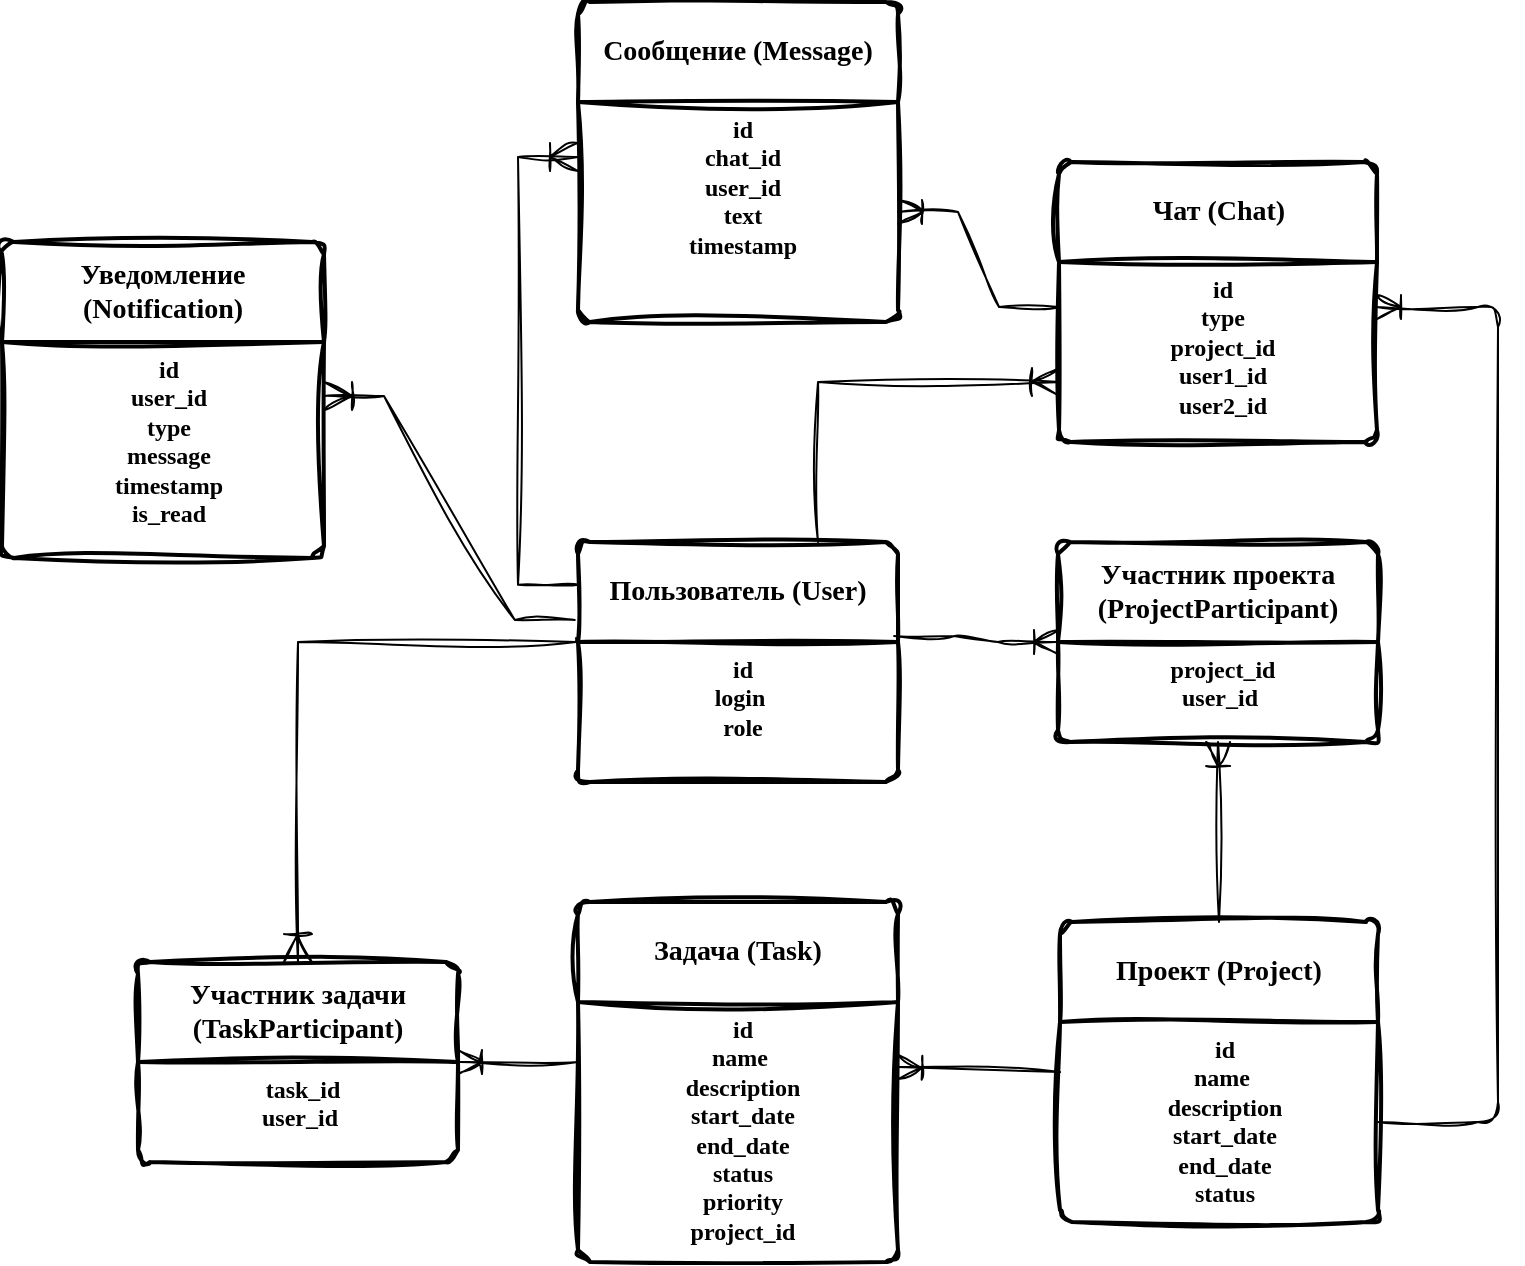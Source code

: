 <mxfile version="24.7.17">
  <diagram name="Страница — 1" id="15N3o2uxonAEyo5rQq01">
    <mxGraphModel dx="1693" dy="1279" grid="0" gridSize="10" guides="1" tooltips="1" connect="1" arrows="1" fold="1" page="0" pageScale="1" pageWidth="827" pageHeight="1169" math="0" shadow="0">
      <root>
        <mxCell id="0" />
        <mxCell id="1" parent="0" />
        <mxCell id="CXMXcDEyWPbT2FRxD61T-2" value="Пользователь (User)" style="swimlane;childLayout=stackLayout;horizontal=1;startSize=50;horizontalStack=0;rounded=1;fontSize=14;fontStyle=1;strokeWidth=2;resizeParent=0;resizeLast=1;shadow=0;dashed=0;align=center;arcSize=4;labelBackgroundColor=none;sketch=1;curveFitting=1;jiggle=2;fontFamily=Comic Sans MS;whiteSpace=wrap;html=1;" vertex="1" parent="1">
          <mxGeometry x="270" y="40" width="160" height="120" as="geometry" />
        </mxCell>
        <mxCell id="CXMXcDEyWPbT2FRxD61T-3" value="id&lt;br&gt;login&amp;nbsp;&lt;br&gt;role" style="align=center;strokeColor=none;fillColor=none;spacingLeft=4;fontSize=12;verticalAlign=top;resizable=0;rotatable=0;part=1;labelBackgroundColor=none;rounded=1;sketch=1;curveFitting=1;jiggle=2;fontFamily=Comic Sans MS;fontStyle=1;html=1;" vertex="1" parent="CXMXcDEyWPbT2FRxD61T-2">
          <mxGeometry y="50" width="160" height="70" as="geometry" />
        </mxCell>
        <mxCell id="CXMXcDEyWPbT2FRxD61T-6" value="Проект (Project)" style="swimlane;childLayout=stackLayout;horizontal=1;startSize=50;horizontalStack=0;rounded=1;fontSize=14;fontStyle=1;strokeWidth=2;resizeParent=0;resizeLast=1;shadow=0;dashed=0;align=center;arcSize=4;labelBackgroundColor=none;sketch=1;curveFitting=1;jiggle=2;fontFamily=Comic Sans MS;whiteSpace=wrap;html=1;" vertex="1" parent="1">
          <mxGeometry x="511" y="230" width="159" height="150" as="geometry" />
        </mxCell>
        <mxCell id="CXMXcDEyWPbT2FRxD61T-7" value="id&lt;br&gt;name&amp;nbsp;&lt;br&gt;description&lt;br&gt;start_date&lt;br&gt;end_date&lt;br&gt;status" style="align=center;strokeColor=none;fillColor=none;spacingLeft=4;fontSize=12;verticalAlign=top;resizable=0;rotatable=0;part=1;labelBackgroundColor=none;rounded=1;sketch=1;curveFitting=1;jiggle=2;fontFamily=Comic Sans MS;fontStyle=1;html=1;" vertex="1" parent="CXMXcDEyWPbT2FRxD61T-6">
          <mxGeometry y="50" width="159" height="100" as="geometry" />
        </mxCell>
        <mxCell id="CXMXcDEyWPbT2FRxD61T-14" value="Участник проекта (ProjectParticipant)" style="swimlane;childLayout=stackLayout;horizontal=1;startSize=50;horizontalStack=0;rounded=1;fontSize=14;fontStyle=1;strokeWidth=2;resizeParent=0;resizeLast=1;shadow=0;dashed=0;align=center;arcSize=4;labelBackgroundColor=none;sketch=1;curveFitting=1;jiggle=2;fontFamily=Comic Sans MS;whiteSpace=wrap;html=1;" vertex="1" parent="1">
          <mxGeometry x="510" y="40" width="160" height="100" as="geometry" />
        </mxCell>
        <mxCell id="CXMXcDEyWPbT2FRxD61T-15" value="project_id&lt;br&gt;user_id&amp;nbsp;" style="align=center;strokeColor=none;fillColor=none;spacingLeft=4;fontSize=12;verticalAlign=top;resizable=0;rotatable=0;part=1;labelBackgroundColor=none;rounded=1;sketch=1;curveFitting=1;jiggle=2;fontFamily=Comic Sans MS;fontStyle=1;html=1;" vertex="1" parent="CXMXcDEyWPbT2FRxD61T-14">
          <mxGeometry y="50" width="160" height="50" as="geometry" />
        </mxCell>
        <mxCell id="CXMXcDEyWPbT2FRxD61T-17" value="Задача (Task)" style="swimlane;childLayout=stackLayout;horizontal=1;startSize=50;horizontalStack=0;rounded=1;fontSize=14;fontStyle=1;strokeWidth=2;resizeParent=0;resizeLast=1;shadow=0;dashed=0;align=center;arcSize=4;labelBackgroundColor=none;sketch=1;curveFitting=1;jiggle=2;fontFamily=Comic Sans MS;whiteSpace=wrap;html=1;" vertex="1" parent="1">
          <mxGeometry x="270" y="220" width="160" height="180" as="geometry" />
        </mxCell>
        <mxCell id="CXMXcDEyWPbT2FRxD61T-18" value="id&lt;br&gt;name&amp;nbsp;&lt;br&gt;description&lt;br&gt;start_date&lt;br&gt;end_date&lt;br&gt;status&lt;br&gt;priority&lt;br&gt;project_id" style="align=center;strokeColor=none;fillColor=none;spacingLeft=4;fontSize=12;verticalAlign=top;resizable=0;rotatable=0;part=1;labelBackgroundColor=none;rounded=1;sketch=1;curveFitting=1;jiggle=2;fontFamily=Comic Sans MS;fontStyle=1;html=1;" vertex="1" parent="CXMXcDEyWPbT2FRxD61T-17">
          <mxGeometry y="50" width="160" height="130" as="geometry" />
        </mxCell>
        <mxCell id="CXMXcDEyWPbT2FRxD61T-19" value="Участник задачи (TaskParticipant)" style="swimlane;childLayout=stackLayout;horizontal=1;startSize=50;horizontalStack=0;rounded=1;fontSize=14;fontStyle=1;strokeWidth=2;resizeParent=0;resizeLast=1;shadow=0;dashed=0;align=center;arcSize=4;labelBackgroundColor=none;sketch=1;curveFitting=1;jiggle=2;fontFamily=Comic Sans MS;whiteSpace=wrap;html=1;" vertex="1" parent="1">
          <mxGeometry x="50" y="250" width="160" height="100" as="geometry" />
        </mxCell>
        <mxCell id="CXMXcDEyWPbT2FRxD61T-20" value="task_id&lt;br&gt;user_id&amp;nbsp;" style="align=center;strokeColor=none;fillColor=none;spacingLeft=4;fontSize=12;verticalAlign=top;resizable=0;rotatable=0;part=1;labelBackgroundColor=none;rounded=1;sketch=1;curveFitting=1;jiggle=2;fontFamily=Comic Sans MS;fontStyle=1;html=1;" vertex="1" parent="CXMXcDEyWPbT2FRxD61T-19">
          <mxGeometry y="50" width="160" height="50" as="geometry" />
        </mxCell>
        <mxCell id="CXMXcDEyWPbT2FRxD61T-21" value="Чат (Chat)" style="swimlane;childLayout=stackLayout;horizontal=1;startSize=50;horizontalStack=0;rounded=1;fontSize=14;fontStyle=1;strokeWidth=2;resizeParent=0;resizeLast=1;shadow=0;dashed=0;align=center;arcSize=4;labelBackgroundColor=none;sketch=1;curveFitting=1;jiggle=2;fontFamily=Comic Sans MS;whiteSpace=wrap;html=1;" vertex="1" parent="1">
          <mxGeometry x="510.5" y="-150" width="159" height="140" as="geometry" />
        </mxCell>
        <mxCell id="CXMXcDEyWPbT2FRxD61T-22" value="id&lt;br&gt;type&lt;br&gt;project_id&lt;br&gt;user1_id&lt;br&gt;user2_id" style="align=center;strokeColor=none;fillColor=none;spacingLeft=4;fontSize=12;verticalAlign=top;resizable=0;rotatable=0;part=1;labelBackgroundColor=none;rounded=1;sketch=1;curveFitting=1;jiggle=2;fontFamily=Comic Sans MS;fontStyle=1;html=1;" vertex="1" parent="CXMXcDEyWPbT2FRxD61T-21">
          <mxGeometry y="50" width="159" height="90" as="geometry" />
        </mxCell>
        <mxCell id="CXMXcDEyWPbT2FRxD61T-23" value="Сообщение (Message)" style="swimlane;childLayout=stackLayout;horizontal=1;startSize=50;horizontalStack=0;rounded=1;fontSize=14;fontStyle=1;strokeWidth=2;resizeParent=0;resizeLast=1;shadow=0;dashed=0;align=center;arcSize=4;labelBackgroundColor=none;sketch=1;curveFitting=1;jiggle=2;fontFamily=Comic Sans MS;whiteSpace=wrap;html=1;" vertex="1" parent="1">
          <mxGeometry x="270" y="-230" width="160" height="160" as="geometry" />
        </mxCell>
        <mxCell id="CXMXcDEyWPbT2FRxD61T-24" value="id&lt;br&gt;chat_id&lt;br&gt;user_id&lt;br&gt;text&lt;br&gt;timestamp" style="align=center;strokeColor=none;fillColor=none;spacingLeft=4;fontSize=12;verticalAlign=top;resizable=0;rotatable=0;part=1;labelBackgroundColor=none;rounded=1;sketch=1;curveFitting=1;jiggle=2;fontFamily=Comic Sans MS;fontStyle=1;html=1;" vertex="1" parent="CXMXcDEyWPbT2FRxD61T-23">
          <mxGeometry y="50" width="160" height="110" as="geometry" />
        </mxCell>
        <mxCell id="CXMXcDEyWPbT2FRxD61T-25" value="Уведомление (Notification)" style="swimlane;childLayout=stackLayout;horizontal=1;startSize=50;horizontalStack=0;rounded=1;fontSize=14;fontStyle=1;strokeWidth=2;resizeParent=0;resizeLast=1;shadow=0;dashed=0;align=center;arcSize=4;labelBackgroundColor=none;sketch=1;curveFitting=1;jiggle=2;fontFamily=Comic Sans MS;whiteSpace=wrap;html=1;" vertex="1" parent="1">
          <mxGeometry x="-18" y="-110" width="161" height="158" as="geometry" />
        </mxCell>
        <mxCell id="CXMXcDEyWPbT2FRxD61T-26" value="id&lt;br&gt;user_id&lt;br&gt;type&lt;br&gt;message&lt;br&gt;timestamp&lt;br&gt;is_read" style="align=center;strokeColor=none;fillColor=none;spacingLeft=4;fontSize=12;verticalAlign=top;resizable=0;rotatable=0;part=1;labelBackgroundColor=none;rounded=1;sketch=1;curveFitting=1;jiggle=2;fontFamily=Comic Sans MS;fontStyle=1;html=1;" vertex="1" parent="CXMXcDEyWPbT2FRxD61T-25">
          <mxGeometry y="50" width="161" height="108" as="geometry" />
        </mxCell>
        <mxCell id="CXMXcDEyWPbT2FRxD61T-28" value="" style="edgeStyle=entityRelationEdgeStyle;fontSize=12;html=1;endArrow=ERoneToMany;rounded=0;sketch=1;hachureGap=4;jiggle=2;curveFitting=1;fontFamily=Architects Daughter;fontSource=https%3A%2F%2Ffonts.googleapis.com%2Fcss%3Ffamily%3DArchitects%2BDaughter;exitX=0.988;exitY=0.392;exitDx=0;exitDy=0;exitPerimeter=0;entryX=0;entryY=0.5;entryDx=0;entryDy=0;endSize=10;startSize=10;" edge="1" parent="1" source="CXMXcDEyWPbT2FRxD61T-2" target="CXMXcDEyWPbT2FRxD61T-14">
          <mxGeometry width="100" height="100" relative="1" as="geometry">
            <mxPoint x="420" y="180" as="sourcePoint" />
            <mxPoint x="520" y="80" as="targetPoint" />
          </mxGeometry>
        </mxCell>
        <mxCell id="CXMXcDEyWPbT2FRxD61T-31" value="" style="fontSize=12;html=1;endArrow=ERoneToMany;rounded=0;sketch=1;hachureGap=4;jiggle=2;curveFitting=1;fontFamily=Architects Daughter;fontSource=https%3A%2F%2Ffonts.googleapis.com%2Fcss%3Ffamily%3DArchitects%2BDaughter;entryX=0.5;entryY=1;entryDx=0;entryDy=0;exitX=0.5;exitY=0;exitDx=0;exitDy=0;endSize=10;startSize=10;" edge="1" parent="1" source="CXMXcDEyWPbT2FRxD61T-6" target="CXMXcDEyWPbT2FRxD61T-15">
          <mxGeometry width="100" height="100" relative="1" as="geometry">
            <mxPoint x="300" y="440" as="sourcePoint" />
            <mxPoint x="400" y="340" as="targetPoint" />
          </mxGeometry>
        </mxCell>
        <mxCell id="CXMXcDEyWPbT2FRxD61T-32" value="" style="fontSize=12;html=1;endArrow=ERoneToMany;rounded=0;sketch=1;hachureGap=4;jiggle=2;curveFitting=1;fontFamily=Architects Daughter;fontSource=https%3A%2F%2Ffonts.googleapis.com%2Fcss%3Ffamily%3DArchitects%2BDaughter;exitX=0;exitY=0.5;exitDx=0;exitDy=0;entryX=1;entryY=0.25;entryDx=0;entryDy=0;endSize=10;startSize=10;" edge="1" parent="1" source="CXMXcDEyWPbT2FRxD61T-6" target="CXMXcDEyWPbT2FRxD61T-18">
          <mxGeometry width="100" height="100" relative="1" as="geometry">
            <mxPoint x="438" y="97" as="sourcePoint" />
            <mxPoint x="520" y="100" as="targetPoint" />
          </mxGeometry>
        </mxCell>
        <mxCell id="CXMXcDEyWPbT2FRxD61T-33" value="" style="fontSize=12;html=1;endArrow=ERoneToMany;rounded=0;sketch=1;hachureGap=4;jiggle=2;curveFitting=1;fontFamily=Architects Daughter;fontSource=https%3A%2F%2Ffonts.googleapis.com%2Fcss%3Ffamily%3DArchitects%2BDaughter;exitX=0;exitY=0.231;exitDx=0;exitDy=0;entryX=1;entryY=0;entryDx=0;entryDy=0;endSize=10;startSize=10;exitPerimeter=0;" edge="1" parent="1" source="CXMXcDEyWPbT2FRxD61T-18" target="CXMXcDEyWPbT2FRxD61T-20">
          <mxGeometry width="100" height="100" relative="1" as="geometry">
            <mxPoint x="521" y="315" as="sourcePoint" />
            <mxPoint x="440" y="323" as="targetPoint" />
          </mxGeometry>
        </mxCell>
        <mxCell id="CXMXcDEyWPbT2FRxD61T-34" value="" style="edgeStyle=elbowEdgeStyle;fontSize=12;html=1;endArrow=ERoneToMany;rounded=0;sketch=1;hachureGap=4;jiggle=2;curveFitting=1;fontFamily=Architects Daughter;fontSource=https%3A%2F%2Ffonts.googleapis.com%2Fcss%3Ffamily%3DArchitects%2BDaughter;exitX=-0.006;exitY=0.4;exitDx=0;exitDy=0;exitPerimeter=0;entryX=0.5;entryY=0;entryDx=0;entryDy=0;elbow=vertical;endSize=12;startSize=12;jumpSize=8;" edge="1" parent="1" source="CXMXcDEyWPbT2FRxD61T-2" target="CXMXcDEyWPbT2FRxD61T-19">
          <mxGeometry width="100" height="100" relative="1" as="geometry">
            <mxPoint x="300" y="440" as="sourcePoint" />
            <mxPoint x="400" y="340" as="targetPoint" />
            <Array as="points">
              <mxPoint x="190" y="90" />
            </Array>
          </mxGeometry>
        </mxCell>
        <mxCell id="CXMXcDEyWPbT2FRxD61T-35" value="" style="fontSize=12;html=1;endArrow=ERoneToMany;rounded=1;sketch=1;hachureGap=4;jiggle=2;curveFitting=1;fontFamily=Architects Daughter;fontSource=https%3A%2F%2Ffonts.googleapis.com%2Fcss%3Ffamily%3DArchitects%2BDaughter;entryX=1;entryY=0.25;entryDx=0;entryDy=0;exitX=1;exitY=0.5;exitDx=0;exitDy=0;endSize=10;startSize=10;edgeStyle=elbowEdgeStyle;" edge="1" parent="1" source="CXMXcDEyWPbT2FRxD61T-7" target="CXMXcDEyWPbT2FRxD61T-22">
          <mxGeometry width="100" height="100" relative="1" as="geometry">
            <mxPoint x="601" y="240" as="sourcePoint" />
            <mxPoint x="600" y="150" as="targetPoint" />
            <Array as="points">
              <mxPoint x="730" y="120" />
            </Array>
          </mxGeometry>
        </mxCell>
        <mxCell id="CXMXcDEyWPbT2FRxD61T-36" value="" style="edgeStyle=orthogonalEdgeStyle;fontSize=12;html=1;endArrow=ERoneToMany;rounded=0;sketch=1;hachureGap=4;jiggle=2;curveFitting=1;fontFamily=Architects Daughter;fontSource=https%3A%2F%2Ffonts.googleapis.com%2Fcss%3Ffamily%3DArchitects%2BDaughter;exitX=0.75;exitY=0;exitDx=0;exitDy=0;endSize=12;startSize=12;" edge="1" parent="1" source="CXMXcDEyWPbT2FRxD61T-2">
          <mxGeometry width="100" height="100" relative="1" as="geometry">
            <mxPoint x="700" y="615" as="sourcePoint" />
            <mxPoint x="511" y="-40" as="targetPoint" />
            <Array as="points">
              <mxPoint x="390" y="-40" />
              <mxPoint x="511" y="-40" />
            </Array>
          </mxGeometry>
        </mxCell>
        <mxCell id="CXMXcDEyWPbT2FRxD61T-37" value="" style="edgeStyle=entityRelationEdgeStyle;fontSize=12;html=1;endArrow=ERoneToMany;rounded=0;sketch=1;hachureGap=4;jiggle=2;curveFitting=1;fontFamily=Architects Daughter;fontSource=https%3A%2F%2Ffonts.googleapis.com%2Fcss%3Ffamily%3DArchitects%2BDaughter;exitX=0;exitY=0.25;exitDx=0;exitDy=0;entryX=1;entryY=0.5;entryDx=0;entryDy=0;endSize=10;startSize=10;" edge="1" parent="1" source="CXMXcDEyWPbT2FRxD61T-22" target="CXMXcDEyWPbT2FRxD61T-24">
          <mxGeometry width="100" height="100" relative="1" as="geometry">
            <mxPoint x="438" y="97" as="sourcePoint" />
            <mxPoint x="520" y="100" as="targetPoint" />
          </mxGeometry>
        </mxCell>
        <mxCell id="CXMXcDEyWPbT2FRxD61T-38" value="" style="edgeStyle=orthogonalEdgeStyle;fontSize=12;html=1;endArrow=ERoneToMany;rounded=0;sketch=1;hachureGap=4;jiggle=2;curveFitting=1;fontFamily=Architects Daughter;fontSource=https%3A%2F%2Ffonts.googleapis.com%2Fcss%3Ffamily%3DArchitects%2BDaughter;exitX=0.005;exitY=0.178;exitDx=0;exitDy=0;endSize=12;startSize=12;entryX=0;entryY=0.25;entryDx=0;entryDy=0;exitPerimeter=0;" edge="1" parent="1" source="CXMXcDEyWPbT2FRxD61T-2" target="CXMXcDEyWPbT2FRxD61T-24">
          <mxGeometry width="100" height="100" relative="1" as="geometry">
            <mxPoint x="310" y="190" as="sourcePoint" />
            <mxPoint x="260" y="-120" as="targetPoint" />
            <Array as="points">
              <mxPoint x="240" y="61" />
              <mxPoint x="240" y="-152" />
            </Array>
          </mxGeometry>
        </mxCell>
        <mxCell id="CXMXcDEyWPbT2FRxD61T-39" value="" style="edgeStyle=entityRelationEdgeStyle;fontSize=12;html=1;endArrow=ERoneToMany;rounded=0;sketch=1;hachureGap=4;jiggle=2;curveFitting=1;fontFamily=Architects Daughter;fontSource=https%3A%2F%2Ffonts.googleapis.com%2Fcss%3Ffamily%3DArchitects%2BDaughter;exitX=-0.01;exitY=0.325;exitDx=0;exitDy=0;entryX=1;entryY=0.25;entryDx=0;entryDy=0;exitPerimeter=0;endSize=12;startSize=12;" edge="1" parent="1" source="CXMXcDEyWPbT2FRxD61T-2" target="CXMXcDEyWPbT2FRxD61T-26">
          <mxGeometry width="100" height="100" relative="1" as="geometry">
            <mxPoint x="310" y="260" as="sourcePoint" />
            <mxPoint x="410" y="160" as="targetPoint" />
          </mxGeometry>
        </mxCell>
      </root>
    </mxGraphModel>
  </diagram>
</mxfile>
